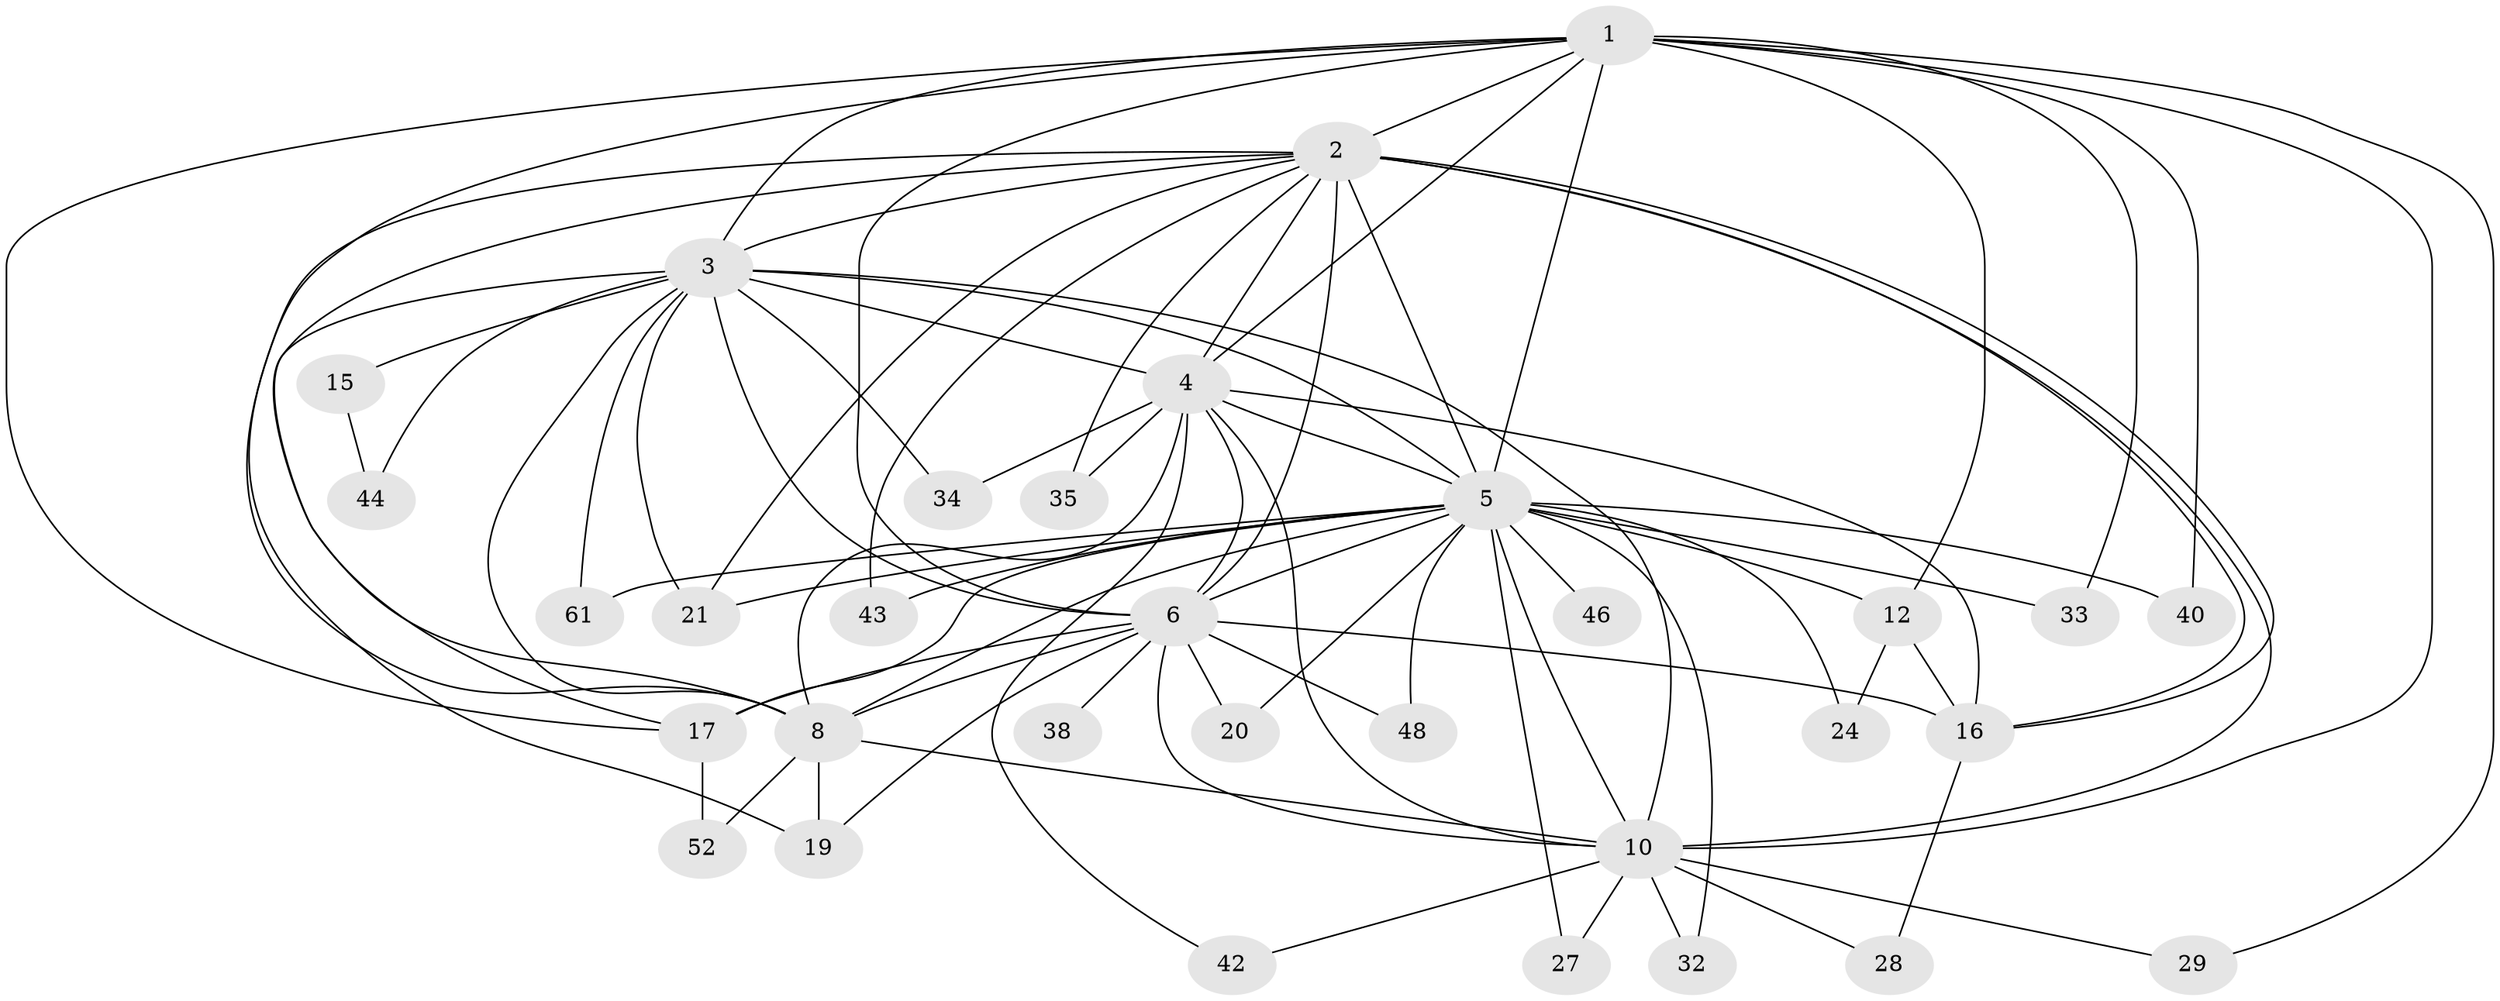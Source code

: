 // original degree distribution, {16: 0.015625, 18: 0.015625, 17: 0.015625, 13: 0.015625, 15: 0.015625, 24: 0.015625, 22: 0.015625, 14: 0.03125, 12: 0.015625, 2: 0.5625, 4: 0.09375, 7: 0.015625, 3: 0.140625, 5: 0.015625, 6: 0.015625}
// Generated by graph-tools (version 1.1) at 2025/13/03/09/25 04:13:59]
// undirected, 32 vertices, 80 edges
graph export_dot {
graph [start="1"]
  node [color=gray90,style=filled];
  1;
  2 [super="+11+13"];
  3 [super="+45+9+39"];
  4;
  5 [super="+25+23+56+60+7"];
  6 [super="+49+26+31+57"];
  8 [super="+37+14"];
  10;
  12;
  15;
  16 [super="+64+50"];
  17 [super="+62+18"];
  19;
  20;
  21;
  24;
  27;
  28;
  29;
  32;
  33;
  34;
  35;
  38 [super="+55"];
  40;
  42;
  43;
  44;
  46;
  48;
  52;
  61;
  1 -- 2 [weight=2];
  1 -- 3 [weight=2];
  1 -- 4;
  1 -- 5 [weight=3];
  1 -- 6;
  1 -- 8;
  1 -- 10;
  1 -- 12;
  1 -- 17;
  1 -- 29;
  1 -- 33;
  1 -- 40;
  2 -- 3 [weight=2];
  2 -- 4;
  2 -- 5 [weight=2];
  2 -- 6 [weight=3];
  2 -- 8;
  2 -- 10;
  2 -- 16;
  2 -- 16;
  2 -- 19;
  2 -- 21;
  2 -- 35;
  2 -- 43;
  3 -- 4 [weight=2];
  3 -- 5 [weight=5];
  3 -- 6 [weight=3];
  3 -- 8 [weight=5];
  3 -- 10 [weight=2];
  3 -- 15 [weight=2];
  3 -- 21;
  3 -- 61;
  3 -- 34;
  3 -- 17;
  3 -- 44;
  4 -- 5 [weight=2];
  4 -- 6;
  4 -- 8;
  4 -- 10;
  4 -- 34;
  4 -- 35;
  4 -- 42;
  4 -- 16;
  5 -- 6 [weight=6];
  5 -- 8 [weight=4];
  5 -- 10 [weight=2];
  5 -- 27;
  5 -- 43;
  5 -- 48;
  5 -- 61;
  5 -- 32;
  5 -- 21;
  5 -- 46 [weight=2];
  5 -- 12;
  5 -- 17 [weight=2];
  5 -- 20;
  5 -- 24;
  5 -- 33;
  5 -- 40;
  6 -- 8 [weight=4];
  6 -- 10;
  6 -- 20;
  6 -- 38 [weight=3];
  6 -- 48;
  6 -- 17;
  6 -- 16;
  6 -- 19;
  8 -- 10;
  8 -- 19;
  8 -- 52;
  10 -- 27;
  10 -- 28;
  10 -- 29;
  10 -- 32;
  10 -- 42;
  12 -- 24;
  12 -- 16;
  15 -- 44;
  16 -- 28;
  17 -- 52;
}

